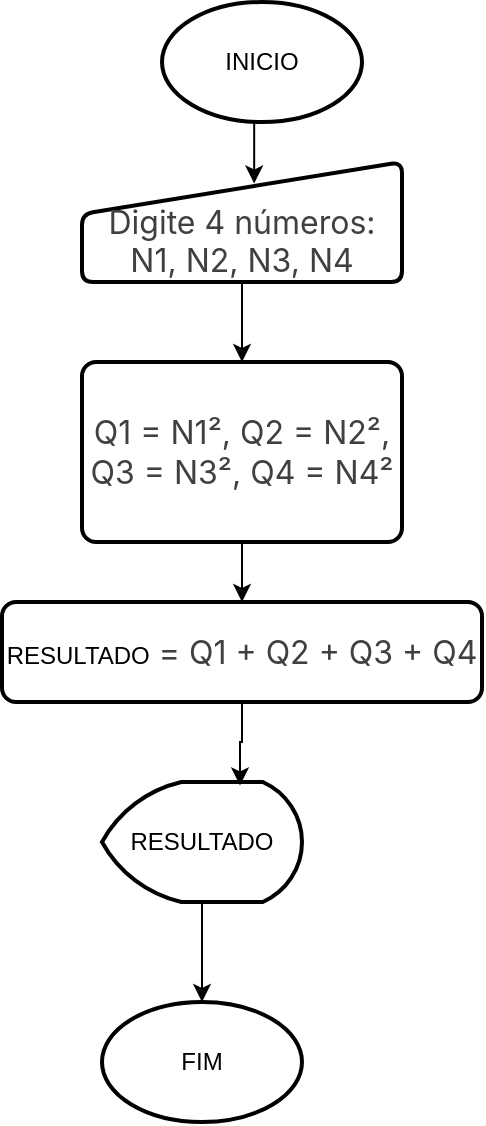 <mxfile version="26.0.10">
  <diagram name="Página-1" id="EeOaPcntmyTM3ABZI3am">
    <mxGraphModel dx="954" dy="560" grid="1" gridSize="10" guides="1" tooltips="1" connect="1" arrows="1" fold="1" page="1" pageScale="1" pageWidth="827" pageHeight="1169" math="0" shadow="0">
      <root>
        <mxCell id="0" />
        <mxCell id="1" parent="0" />
        <mxCell id="XbAQVUa1UlXgmzQF_fwj-1" value="INICIO" style="strokeWidth=2;html=1;shape=mxgraph.flowchart.start_1;whiteSpace=wrap;" parent="1" vertex="1">
          <mxGeometry x="360" y="10" width="100" height="60" as="geometry" />
        </mxCell>
        <mxCell id="XbAQVUa1UlXgmzQF_fwj-2" value="FIM" style="strokeWidth=2;html=1;shape=mxgraph.flowchart.start_1;whiteSpace=wrap;" parent="1" vertex="1">
          <mxGeometry x="330" y="510" width="100" height="60" as="geometry" />
        </mxCell>
        <mxCell id="XbAQVUa1UlXgmzQF_fwj-8" style="edgeStyle=orthogonalEdgeStyle;rounded=0;orthogonalLoop=1;jettySize=auto;html=1;exitX=0.5;exitY=1;exitDx=0;exitDy=0;entryX=0.5;entryY=0;entryDx=0;entryDy=0;" parent="1" source="XbAQVUa1UlXgmzQF_fwj-3" target="XbAQVUa1UlXgmzQF_fwj-4" edge="1">
          <mxGeometry relative="1" as="geometry" />
        </mxCell>
        <mxCell id="XbAQVUa1UlXgmzQF_fwj-3" value="&lt;div&gt;&lt;span style=&quot;color: rgb(64, 64, 64); font-family: Inter, system-ui, -apple-system, BlinkMacSystemFont, &amp;quot;Segoe UI&amp;quot;, Roboto, &amp;quot;Noto Sans&amp;quot;, Ubuntu, Cantarell, &amp;quot;Helvetica Neue&amp;quot;, Oxygen, &amp;quot;Open Sans&amp;quot;, sans-serif; font-size: 16.002px; text-align: left;&quot;&gt;&lt;br&gt;&lt;/span&gt;&lt;/div&gt;&lt;span style=&quot;color: rgb(64, 64, 64); font-family: Inter, system-ui, -apple-system, BlinkMacSystemFont, &amp;quot;Segoe UI&amp;quot;, Roboto, &amp;quot;Noto Sans&amp;quot;, Ubuntu, Cantarell, &amp;quot;Helvetica Neue&amp;quot;, Oxygen, &amp;quot;Open Sans&amp;quot;, sans-serif; font-size: 16.002px; text-align: left;&quot;&gt;Digite 4 números: N1, N2, N3, N4&lt;/span&gt;" style="html=1;strokeWidth=2;shape=manualInput;whiteSpace=wrap;rounded=1;size=26;arcSize=11;" parent="1" vertex="1">
          <mxGeometry x="320" y="90" width="160" height="60" as="geometry" />
        </mxCell>
        <mxCell id="XbAQVUa1UlXgmzQF_fwj-9" style="edgeStyle=orthogonalEdgeStyle;rounded=0;orthogonalLoop=1;jettySize=auto;html=1;exitX=0.5;exitY=1;exitDx=0;exitDy=0;entryX=0.5;entryY=0;entryDx=0;entryDy=0;" parent="1" source="XbAQVUa1UlXgmzQF_fwj-4" target="XbAQVUa1UlXgmzQF_fwj-5" edge="1">
          <mxGeometry relative="1" as="geometry" />
        </mxCell>
        <mxCell id="XbAQVUa1UlXgmzQF_fwj-4" value="&lt;span style=&quot;color: rgb(64, 64, 64); font-family: Inter, system-ui, -apple-system, BlinkMacSystemFont, &amp;quot;Segoe UI&amp;quot;, Roboto, &amp;quot;Noto Sans&amp;quot;, Ubuntu, Cantarell, &amp;quot;Helvetica Neue&amp;quot;, Oxygen, &amp;quot;Open Sans&amp;quot;, sans-serif; font-size: 16.002px; text-align: left;&quot;&gt;Q1 = N1², Q2 = N2², Q3 = N3², Q4 = N4²&lt;/span&gt;" style="rounded=1;whiteSpace=wrap;html=1;absoluteArcSize=1;arcSize=14;strokeWidth=2;" parent="1" vertex="1">
          <mxGeometry x="320" y="190" width="160" height="90" as="geometry" />
        </mxCell>
        <mxCell id="XbAQVUa1UlXgmzQF_fwj-5" value="&lt;span style=&quot;color: rgb(64, 64, 64); font-family: Inter, system-ui, -apple-system, BlinkMacSystemFont, &amp;quot;Segoe UI&amp;quot;, Roboto, &amp;quot;Noto Sans&amp;quot;, Ubuntu, Cantarell, &amp;quot;Helvetica Neue&amp;quot;, Oxygen, &amp;quot;Open Sans&amp;quot;, sans-serif; font-size: 16.002px; text-align: left;&quot;&gt;&lt;span style=&quot;color: rgb(0, 0, 0); font-family: Helvetica; font-size: 12px; text-align: center;&quot;&gt;RESULTADO&lt;/span&gt;&amp;nbsp;= Q1 + Q2 + Q3 + Q4&lt;/span&gt;" style="rounded=1;whiteSpace=wrap;html=1;absoluteArcSize=1;arcSize=14;strokeWidth=2;" parent="1" vertex="1">
          <mxGeometry x="280" y="310" width="240" height="50" as="geometry" />
        </mxCell>
        <mxCell id="XbAQVUa1UlXgmzQF_fwj-6" value="RESULTADO" style="strokeWidth=2;html=1;shape=mxgraph.flowchart.display;whiteSpace=wrap;" parent="1" vertex="1">
          <mxGeometry x="330" y="400" width="100" height="60" as="geometry" />
        </mxCell>
        <mxCell id="XbAQVUa1UlXgmzQF_fwj-7" style="edgeStyle=orthogonalEdgeStyle;rounded=0;orthogonalLoop=1;jettySize=auto;html=1;exitX=0.5;exitY=1;exitDx=0;exitDy=0;exitPerimeter=0;entryX=0.538;entryY=0.179;entryDx=0;entryDy=0;entryPerimeter=0;" parent="1" source="XbAQVUa1UlXgmzQF_fwj-1" target="XbAQVUa1UlXgmzQF_fwj-3" edge="1">
          <mxGeometry relative="1" as="geometry" />
        </mxCell>
        <mxCell id="XbAQVUa1UlXgmzQF_fwj-10" style="edgeStyle=orthogonalEdgeStyle;rounded=0;orthogonalLoop=1;jettySize=auto;html=1;exitX=0.5;exitY=1;exitDx=0;exitDy=0;entryX=0.69;entryY=0.029;entryDx=0;entryDy=0;entryPerimeter=0;" parent="1" source="XbAQVUa1UlXgmzQF_fwj-5" target="XbAQVUa1UlXgmzQF_fwj-6" edge="1">
          <mxGeometry relative="1" as="geometry" />
        </mxCell>
        <mxCell id="XbAQVUa1UlXgmzQF_fwj-11" style="edgeStyle=orthogonalEdgeStyle;rounded=0;orthogonalLoop=1;jettySize=auto;html=1;exitX=0.5;exitY=1;exitDx=0;exitDy=0;exitPerimeter=0;entryX=0.5;entryY=0;entryDx=0;entryDy=0;entryPerimeter=0;" parent="1" source="XbAQVUa1UlXgmzQF_fwj-6" target="XbAQVUa1UlXgmzQF_fwj-2" edge="1">
          <mxGeometry relative="1" as="geometry" />
        </mxCell>
      </root>
    </mxGraphModel>
  </diagram>
</mxfile>
